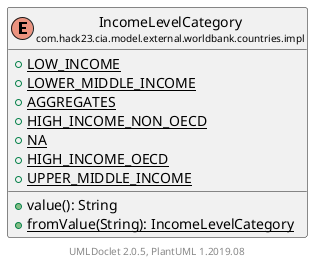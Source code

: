 @startuml
    set namespaceSeparator none
    hide empty fields
    hide empty methods

    enum "<size:14>IncomeLevelCategory\n<size:10>com.hack23.cia.model.external.worldbank.countries.impl" as com.hack23.cia.model.external.worldbank.countries.impl.IncomeLevelCategory [[IncomeLevelCategory.html]] {
        {static} +LOW_INCOME
        {static} +LOWER_MIDDLE_INCOME
        {static} +AGGREGATES
        {static} +HIGH_INCOME_NON_OECD
        {static} +NA
        {static} +HIGH_INCOME_OECD
        {static} +UPPER_MIDDLE_INCOME
        +value(): String
        {static} +fromValue(String): IncomeLevelCategory
    }

    center footer UMLDoclet 2.0.5, PlantUML 1.2019.08
@enduml
